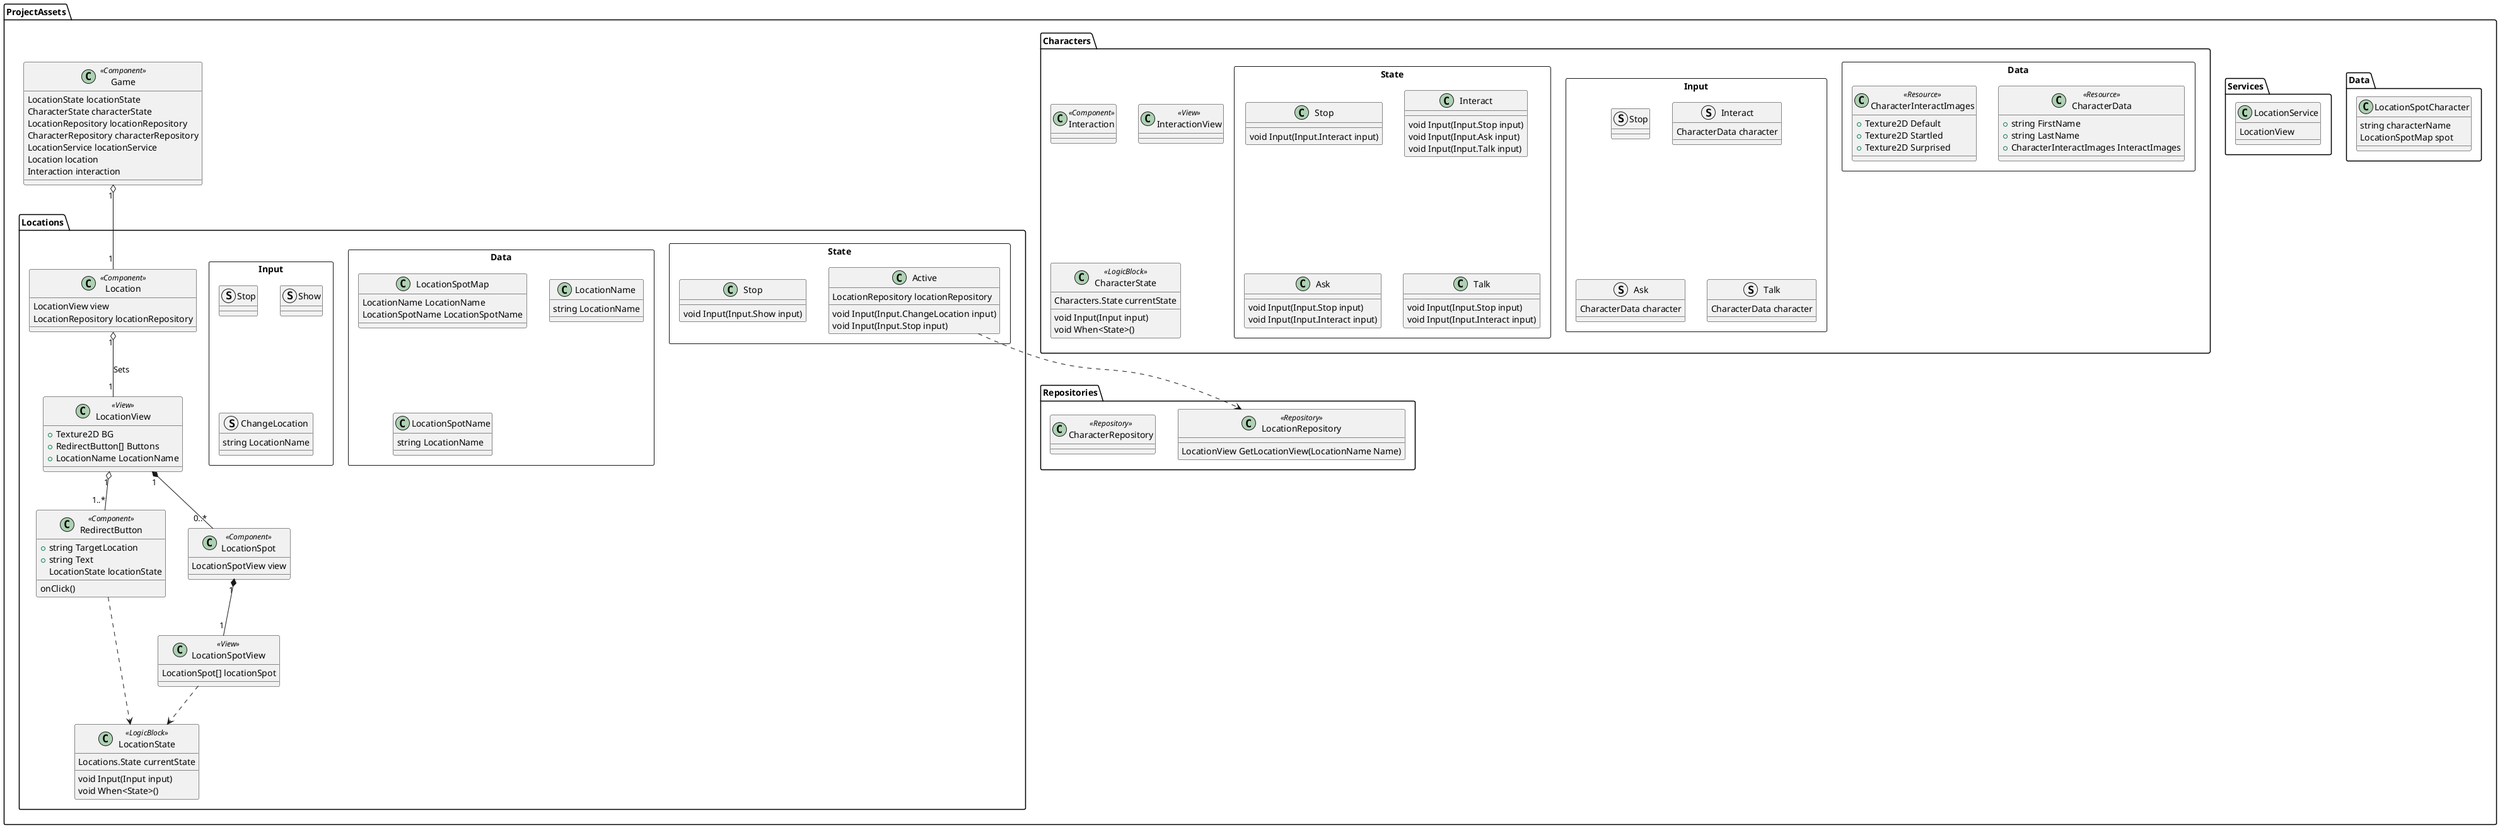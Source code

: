 @startuml

namespace ProjectAssets {
    class Game <<Component>> {
        LocationState locationState
        CharacterState characterState
        LocationRepository locationRepository
        CharacterRepository characterRepository
        LocationService locationService
        Location location
        Interaction interaction
    }
}

namespace ProjectAssets.Data  {
    class LocationSpotCharacter {
        string characterName
        LocationSpotMap spot
    }

   
}

namespace ProjectAssets.Services {
    class LocationService {
        LocationView 
    } 
}

namespace ProjectAssets.Repositories {
    class LocationRepository <<Repository>> {
        LocationView GetLocationView(LocationName Name)
    }

    class CharacterRepository <<Repository>> {

    }
}

namespace ProjectAssets.Characters {
    class Interaction <<Component>> {
        
    }

    class InteractionView <<View>> {

    }

    class CharacterState <<LogicBlock>> {
        Characters.State currentState
        void Input(Input input)
        void When<State>()
    }
}

namespace ProjectAssets.Characters.Data <<Rectangle>> {
    class CharacterData <<Resource>> {
        +string FirstName
        +string LastName
        +CharacterInteractImages InteractImages
    }

    class CharacterInteractImages <<Resource>> {
        +Texture2D Default
        +Texture2D Startled
        +Texture2D Surprised
    }
}

namespace ProjectAssets.Characters.Input <<Rectangle>> {
    struct Stop {

    }

    struct Interact {
        CharacterData character
    }

    struct Ask {
        CharacterData character
    }

    struct Talk {
        CharacterData character
    }
}

namespace ProjectAssets.Characters.State <<Rectangle>> {
    class Stop {
        void Input(Input.Interact input)
    }

    class Interact {
        void Input(Input.Stop input)
        void Input(Input.Ask input)
        void Input(Input.Talk input)
    }

    class Ask {
        void Input(Input.Stop input)
        void Input(Input.Interact input)
    }

    class Talk {
        void Input(Input.Stop input)
        void Input(Input.Interact input)
    }
}

namespace ProjectAssets.Locations {
    class Location <<Component>> {
        LocationView view
        LocationRepository locationRepository
    }

    class LocationView <<View>> {
        +Texture2D BG
        +RedirectButton[] Buttons
        +LocationName LocationName
    }

    class RedirectButton <<Component>> { 
        + string TargetLocation
        + string Text
        LocationState locationState
        onClick()
    }

    class LocationSpot <<Component>> {
        LocationSpotView view

    }


    class LocationSpotView <<View>> {
        LocationSpot[] locationSpot
    }

    class LocationState <<LogicBlock>> {
        Locations.State currentState
        void Input(Input input)
        void When<State>()
    }

    LocationSpotView ..> LocationState
    RedirectButton ..> LocationState
    Location "1" o-- "1" LocationView : Sets
    LocationView "1" *-- "0..*" LocationSpot
    LocationSpot "1" *-- "1" LocationSpotView
    Game "1" o-- "1" Location

    LocationView "1" o-- "1..*" RedirectButton
}


namespace ProjectAssets.Locations.Data <<Rectangle>> {
     class LocationSpotMap {
        LocationName LocationName
        LocationSpotName LocationSpotName
    }

    class LocationName {
        string LocationName
    } 

    class LocationSpotName {
        string LocationName
    } 
}

namespace ProjectAssets.Locations.Input <<Rectangle>> {
    struct Stop { }

    struct Show { }

    struct ChangeLocation {
        string LocationName
    }
}

namespace ProjectAssets.Locations.State <<Rectangle>> {
    class Active {
        LocationRepository locationRepository

        void Input(Input.ChangeLocation input)
        void Input(Input.Stop input)
    }

    class Stop {
        void Input(Input.Show input)
    } 
    Active ..> LocationRepository
}

@enduml